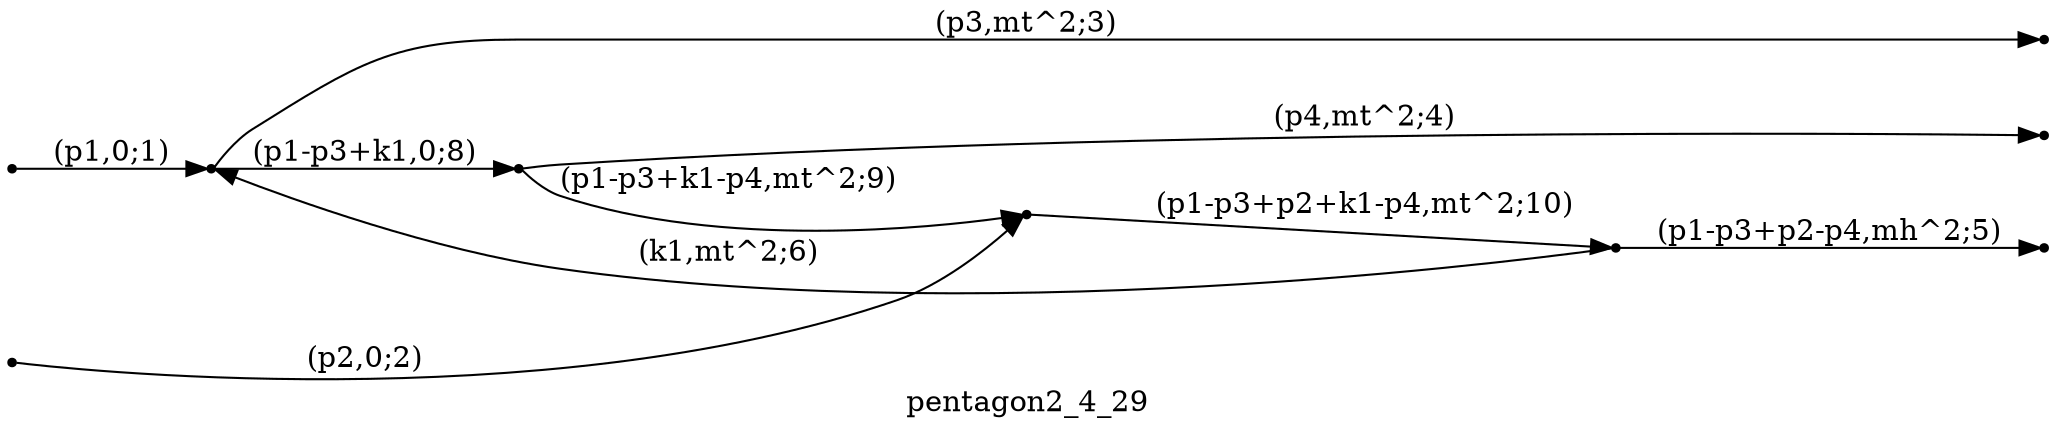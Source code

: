 digraph pentagon2_4_29 {
  label="pentagon2_4_29";
  rankdir="LR";
  subgraph edges {
    -1 -> 2 [label="(p1,0;1)"];
    -2 -> 4 [label="(p2,0;2)"];
    2 -> -3 [label="(p3,mt^2;3)"];
    1 -> -4 [label="(p4,mt^2;4)"];
    3 -> -5 [label="(p1-p3+p2-p4,mh^2;5)"];
    3 -> 2 [label="(k1,mt^2;6)"];
    2 -> 1 [label="(p1-p3+k1,0;8)"];
    1 -> 4 [label="(p1-p3+k1-p4,mt^2;9)"];
    4 -> 3 [label="(p1-p3+p2+k1-p4,mt^2;10)"];
  }
  subgraph incoming { rank="source"; -1; -2; }
  subgraph outgoing { rank="sink"; -3; -4; -5; }
-5 [shape=point];
-4 [shape=point];
-3 [shape=point];
-2 [shape=point];
-1 [shape=point];
1 [shape=point];
2 [shape=point];
3 [shape=point];
4 [shape=point];
}

